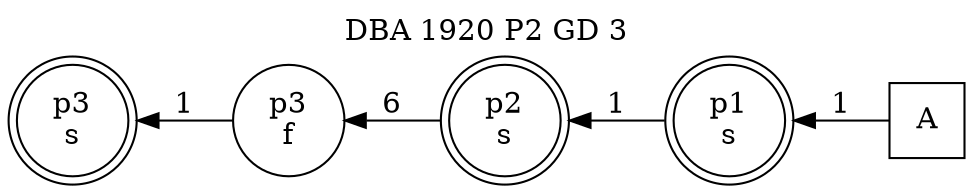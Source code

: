 digraph DBA_1920_P2_GD_3_GOOD {
labelloc="tl"
label= " DBA 1920 P2 GD 3 "
rankdir="RL";
graph [ size=" 10 , 10 !"]

"A" [shape="square" label="A"]
"p1_s" [shape="doublecircle" label="p1
s"]
"p2_s" [shape="doublecircle" label="p2
s"]
"p3_f" [shape="circle" label="p3
f"]
"p3_s" [shape="doublecircle" label="p3
s"]
"A" -> "p1_s" [ label=1]
"p1_s" -> "p2_s" [ label=1]
"p2_s" -> "p3_f" [ label=6]
"p3_f" -> "p3_s" [ label=1]
}
